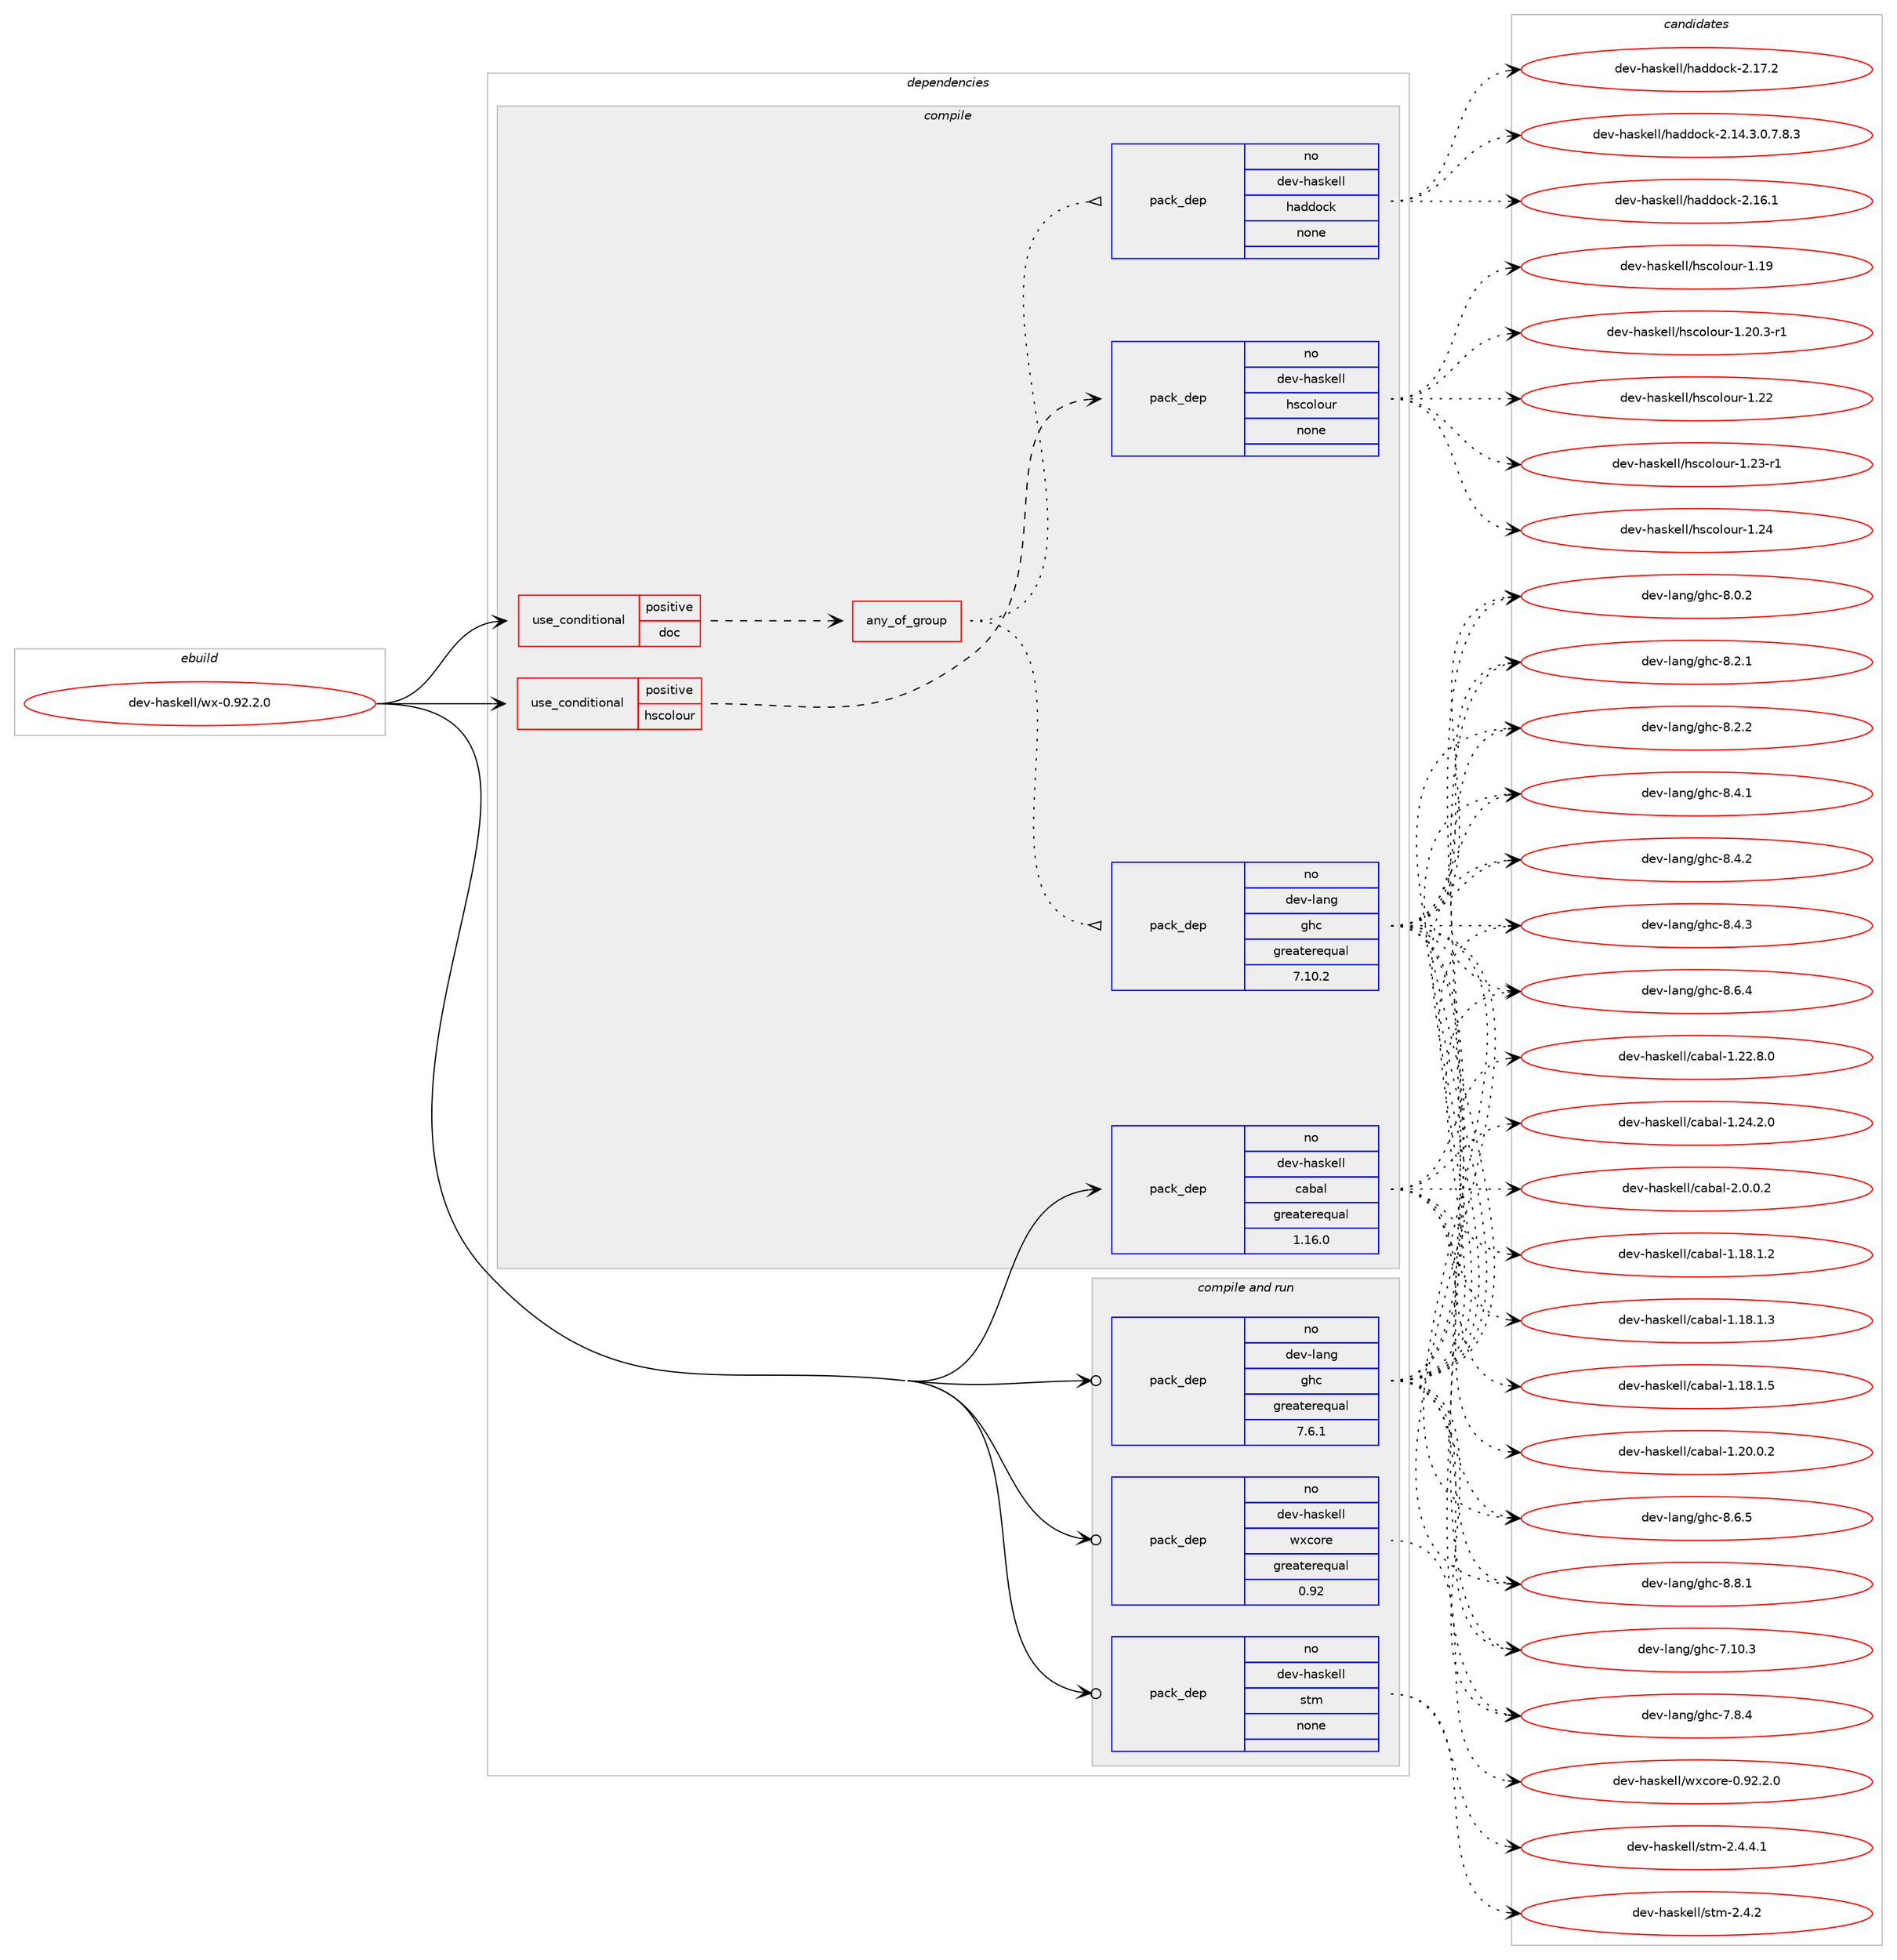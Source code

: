 digraph prolog {

# *************
# Graph options
# *************

newrank=true;
concentrate=true;
compound=true;
graph [rankdir=LR,fontname=Helvetica,fontsize=10,ranksep=1.5];#, ranksep=2.5, nodesep=0.2];
edge  [arrowhead=vee];
node  [fontname=Helvetica,fontsize=10];

# **********
# The ebuild
# **********

subgraph cluster_leftcol {
color=gray;
rank=same;
label=<<i>ebuild</i>>;
id [label="dev-haskell/wx-0.92.2.0", color=red, width=4, href="../dev-haskell/wx-0.92.2.0.svg"];
}

# ****************
# The dependencies
# ****************

subgraph cluster_midcol {
color=gray;
label=<<i>dependencies</i>>;
subgraph cluster_compile {
fillcolor="#eeeeee";
style=filled;
label=<<i>compile</i>>;
subgraph cond128199 {
dependency547906 [label=<<TABLE BORDER="0" CELLBORDER="1" CELLSPACING="0" CELLPADDING="4"><TR><TD ROWSPAN="3" CELLPADDING="10">use_conditional</TD></TR><TR><TD>positive</TD></TR><TR><TD>doc</TD></TR></TABLE>>, shape=none, color=red];
subgraph any10724 {
dependency547907 [label=<<TABLE BORDER="0" CELLBORDER="1" CELLSPACING="0" CELLPADDING="4"><TR><TD CELLPADDING="10">any_of_group</TD></TR></TABLE>>, shape=none, color=red];subgraph pack408626 {
dependency547908 [label=<<TABLE BORDER="0" CELLBORDER="1" CELLSPACING="0" CELLPADDING="4" WIDTH="220"><TR><TD ROWSPAN="6" CELLPADDING="30">pack_dep</TD></TR><TR><TD WIDTH="110">no</TD></TR><TR><TD>dev-haskell</TD></TR><TR><TD>haddock</TD></TR><TR><TD>none</TD></TR><TR><TD></TD></TR></TABLE>>, shape=none, color=blue];
}
dependency547907:e -> dependency547908:w [weight=20,style="dotted",arrowhead="oinv"];
subgraph pack408627 {
dependency547909 [label=<<TABLE BORDER="0" CELLBORDER="1" CELLSPACING="0" CELLPADDING="4" WIDTH="220"><TR><TD ROWSPAN="6" CELLPADDING="30">pack_dep</TD></TR><TR><TD WIDTH="110">no</TD></TR><TR><TD>dev-lang</TD></TR><TR><TD>ghc</TD></TR><TR><TD>greaterequal</TD></TR><TR><TD>7.10.2</TD></TR></TABLE>>, shape=none, color=blue];
}
dependency547907:e -> dependency547909:w [weight=20,style="dotted",arrowhead="oinv"];
}
dependency547906:e -> dependency547907:w [weight=20,style="dashed",arrowhead="vee"];
}
id:e -> dependency547906:w [weight=20,style="solid",arrowhead="vee"];
subgraph cond128200 {
dependency547910 [label=<<TABLE BORDER="0" CELLBORDER="1" CELLSPACING="0" CELLPADDING="4"><TR><TD ROWSPAN="3" CELLPADDING="10">use_conditional</TD></TR><TR><TD>positive</TD></TR><TR><TD>hscolour</TD></TR></TABLE>>, shape=none, color=red];
subgraph pack408628 {
dependency547911 [label=<<TABLE BORDER="0" CELLBORDER="1" CELLSPACING="0" CELLPADDING="4" WIDTH="220"><TR><TD ROWSPAN="6" CELLPADDING="30">pack_dep</TD></TR><TR><TD WIDTH="110">no</TD></TR><TR><TD>dev-haskell</TD></TR><TR><TD>hscolour</TD></TR><TR><TD>none</TD></TR><TR><TD></TD></TR></TABLE>>, shape=none, color=blue];
}
dependency547910:e -> dependency547911:w [weight=20,style="dashed",arrowhead="vee"];
}
id:e -> dependency547910:w [weight=20,style="solid",arrowhead="vee"];
subgraph pack408629 {
dependency547912 [label=<<TABLE BORDER="0" CELLBORDER="1" CELLSPACING="0" CELLPADDING="4" WIDTH="220"><TR><TD ROWSPAN="6" CELLPADDING="30">pack_dep</TD></TR><TR><TD WIDTH="110">no</TD></TR><TR><TD>dev-haskell</TD></TR><TR><TD>cabal</TD></TR><TR><TD>greaterequal</TD></TR><TR><TD>1.16.0</TD></TR></TABLE>>, shape=none, color=blue];
}
id:e -> dependency547912:w [weight=20,style="solid",arrowhead="vee"];
}
subgraph cluster_compileandrun {
fillcolor="#eeeeee";
style=filled;
label=<<i>compile and run</i>>;
subgraph pack408630 {
dependency547913 [label=<<TABLE BORDER="0" CELLBORDER="1" CELLSPACING="0" CELLPADDING="4" WIDTH="220"><TR><TD ROWSPAN="6" CELLPADDING="30">pack_dep</TD></TR><TR><TD WIDTH="110">no</TD></TR><TR><TD>dev-haskell</TD></TR><TR><TD>stm</TD></TR><TR><TD>none</TD></TR><TR><TD></TD></TR></TABLE>>, shape=none, color=blue];
}
id:e -> dependency547913:w [weight=20,style="solid",arrowhead="odotvee"];
subgraph pack408631 {
dependency547914 [label=<<TABLE BORDER="0" CELLBORDER="1" CELLSPACING="0" CELLPADDING="4" WIDTH="220"><TR><TD ROWSPAN="6" CELLPADDING="30">pack_dep</TD></TR><TR><TD WIDTH="110">no</TD></TR><TR><TD>dev-haskell</TD></TR><TR><TD>wxcore</TD></TR><TR><TD>greaterequal</TD></TR><TR><TD>0.92</TD></TR></TABLE>>, shape=none, color=blue];
}
id:e -> dependency547914:w [weight=20,style="solid",arrowhead="odotvee"];
subgraph pack408632 {
dependency547915 [label=<<TABLE BORDER="0" CELLBORDER="1" CELLSPACING="0" CELLPADDING="4" WIDTH="220"><TR><TD ROWSPAN="6" CELLPADDING="30">pack_dep</TD></TR><TR><TD WIDTH="110">no</TD></TR><TR><TD>dev-lang</TD></TR><TR><TD>ghc</TD></TR><TR><TD>greaterequal</TD></TR><TR><TD>7.6.1</TD></TR></TABLE>>, shape=none, color=blue];
}
id:e -> dependency547915:w [weight=20,style="solid",arrowhead="odotvee"];
}
subgraph cluster_run {
fillcolor="#eeeeee";
style=filled;
label=<<i>run</i>>;
}
}

# **************
# The candidates
# **************

subgraph cluster_choices {
rank=same;
color=gray;
label=<<i>candidates</i>>;

subgraph choice408626 {
color=black;
nodesep=1;
choice1001011184510497115107101108108471049710010011199107455046495246514648465546564651 [label="dev-haskell/haddock-2.14.3.0.7.8.3", color=red, width=4,href="../dev-haskell/haddock-2.14.3.0.7.8.3.svg"];
choice100101118451049711510710110810847104971001001119910745504649544649 [label="dev-haskell/haddock-2.16.1", color=red, width=4,href="../dev-haskell/haddock-2.16.1.svg"];
choice100101118451049711510710110810847104971001001119910745504649554650 [label="dev-haskell/haddock-2.17.2", color=red, width=4,href="../dev-haskell/haddock-2.17.2.svg"];
dependency547908:e -> choice1001011184510497115107101108108471049710010011199107455046495246514648465546564651:w [style=dotted,weight="100"];
dependency547908:e -> choice100101118451049711510710110810847104971001001119910745504649544649:w [style=dotted,weight="100"];
dependency547908:e -> choice100101118451049711510710110810847104971001001119910745504649554650:w [style=dotted,weight="100"];
}
subgraph choice408627 {
color=black;
nodesep=1;
choice1001011184510897110103471031049945554649484651 [label="dev-lang/ghc-7.10.3", color=red, width=4,href="../dev-lang/ghc-7.10.3.svg"];
choice10010111845108971101034710310499455546564652 [label="dev-lang/ghc-7.8.4", color=red, width=4,href="../dev-lang/ghc-7.8.4.svg"];
choice10010111845108971101034710310499455646484650 [label="dev-lang/ghc-8.0.2", color=red, width=4,href="../dev-lang/ghc-8.0.2.svg"];
choice10010111845108971101034710310499455646504649 [label="dev-lang/ghc-8.2.1", color=red, width=4,href="../dev-lang/ghc-8.2.1.svg"];
choice10010111845108971101034710310499455646504650 [label="dev-lang/ghc-8.2.2", color=red, width=4,href="../dev-lang/ghc-8.2.2.svg"];
choice10010111845108971101034710310499455646524649 [label="dev-lang/ghc-8.4.1", color=red, width=4,href="../dev-lang/ghc-8.4.1.svg"];
choice10010111845108971101034710310499455646524650 [label="dev-lang/ghc-8.4.2", color=red, width=4,href="../dev-lang/ghc-8.4.2.svg"];
choice10010111845108971101034710310499455646524651 [label="dev-lang/ghc-8.4.3", color=red, width=4,href="../dev-lang/ghc-8.4.3.svg"];
choice10010111845108971101034710310499455646544652 [label="dev-lang/ghc-8.6.4", color=red, width=4,href="../dev-lang/ghc-8.6.4.svg"];
choice10010111845108971101034710310499455646544653 [label="dev-lang/ghc-8.6.5", color=red, width=4,href="../dev-lang/ghc-8.6.5.svg"];
choice10010111845108971101034710310499455646564649 [label="dev-lang/ghc-8.8.1", color=red, width=4,href="../dev-lang/ghc-8.8.1.svg"];
dependency547909:e -> choice1001011184510897110103471031049945554649484651:w [style=dotted,weight="100"];
dependency547909:e -> choice10010111845108971101034710310499455546564652:w [style=dotted,weight="100"];
dependency547909:e -> choice10010111845108971101034710310499455646484650:w [style=dotted,weight="100"];
dependency547909:e -> choice10010111845108971101034710310499455646504649:w [style=dotted,weight="100"];
dependency547909:e -> choice10010111845108971101034710310499455646504650:w [style=dotted,weight="100"];
dependency547909:e -> choice10010111845108971101034710310499455646524649:w [style=dotted,weight="100"];
dependency547909:e -> choice10010111845108971101034710310499455646524650:w [style=dotted,weight="100"];
dependency547909:e -> choice10010111845108971101034710310499455646524651:w [style=dotted,weight="100"];
dependency547909:e -> choice10010111845108971101034710310499455646544652:w [style=dotted,weight="100"];
dependency547909:e -> choice10010111845108971101034710310499455646544653:w [style=dotted,weight="100"];
dependency547909:e -> choice10010111845108971101034710310499455646564649:w [style=dotted,weight="100"];
}
subgraph choice408628 {
color=black;
nodesep=1;
choice100101118451049711510710110810847104115991111081111171144549464957 [label="dev-haskell/hscolour-1.19", color=red, width=4,href="../dev-haskell/hscolour-1.19.svg"];
choice10010111845104971151071011081084710411599111108111117114454946504846514511449 [label="dev-haskell/hscolour-1.20.3-r1", color=red, width=4,href="../dev-haskell/hscolour-1.20.3-r1.svg"];
choice100101118451049711510710110810847104115991111081111171144549465050 [label="dev-haskell/hscolour-1.22", color=red, width=4,href="../dev-haskell/hscolour-1.22.svg"];
choice1001011184510497115107101108108471041159911110811111711445494650514511449 [label="dev-haskell/hscolour-1.23-r1", color=red, width=4,href="../dev-haskell/hscolour-1.23-r1.svg"];
choice100101118451049711510710110810847104115991111081111171144549465052 [label="dev-haskell/hscolour-1.24", color=red, width=4,href="../dev-haskell/hscolour-1.24.svg"];
dependency547911:e -> choice100101118451049711510710110810847104115991111081111171144549464957:w [style=dotted,weight="100"];
dependency547911:e -> choice10010111845104971151071011081084710411599111108111117114454946504846514511449:w [style=dotted,weight="100"];
dependency547911:e -> choice100101118451049711510710110810847104115991111081111171144549465050:w [style=dotted,weight="100"];
dependency547911:e -> choice1001011184510497115107101108108471041159911110811111711445494650514511449:w [style=dotted,weight="100"];
dependency547911:e -> choice100101118451049711510710110810847104115991111081111171144549465052:w [style=dotted,weight="100"];
}
subgraph choice408629 {
color=black;
nodesep=1;
choice10010111845104971151071011081084799979897108454946495646494650 [label="dev-haskell/cabal-1.18.1.2", color=red, width=4,href="../dev-haskell/cabal-1.18.1.2.svg"];
choice10010111845104971151071011081084799979897108454946495646494651 [label="dev-haskell/cabal-1.18.1.3", color=red, width=4,href="../dev-haskell/cabal-1.18.1.3.svg"];
choice10010111845104971151071011081084799979897108454946495646494653 [label="dev-haskell/cabal-1.18.1.5", color=red, width=4,href="../dev-haskell/cabal-1.18.1.5.svg"];
choice10010111845104971151071011081084799979897108454946504846484650 [label="dev-haskell/cabal-1.20.0.2", color=red, width=4,href="../dev-haskell/cabal-1.20.0.2.svg"];
choice10010111845104971151071011081084799979897108454946505046564648 [label="dev-haskell/cabal-1.22.8.0", color=red, width=4,href="../dev-haskell/cabal-1.22.8.0.svg"];
choice10010111845104971151071011081084799979897108454946505246504648 [label="dev-haskell/cabal-1.24.2.0", color=red, width=4,href="../dev-haskell/cabal-1.24.2.0.svg"];
choice100101118451049711510710110810847999798971084550464846484650 [label="dev-haskell/cabal-2.0.0.2", color=red, width=4,href="../dev-haskell/cabal-2.0.0.2.svg"];
dependency547912:e -> choice10010111845104971151071011081084799979897108454946495646494650:w [style=dotted,weight="100"];
dependency547912:e -> choice10010111845104971151071011081084799979897108454946495646494651:w [style=dotted,weight="100"];
dependency547912:e -> choice10010111845104971151071011081084799979897108454946495646494653:w [style=dotted,weight="100"];
dependency547912:e -> choice10010111845104971151071011081084799979897108454946504846484650:w [style=dotted,weight="100"];
dependency547912:e -> choice10010111845104971151071011081084799979897108454946505046564648:w [style=dotted,weight="100"];
dependency547912:e -> choice10010111845104971151071011081084799979897108454946505246504648:w [style=dotted,weight="100"];
dependency547912:e -> choice100101118451049711510710110810847999798971084550464846484650:w [style=dotted,weight="100"];
}
subgraph choice408630 {
color=black;
nodesep=1;
choice100101118451049711510710110810847115116109455046524650 [label="dev-haskell/stm-2.4.2", color=red, width=4,href="../dev-haskell/stm-2.4.2.svg"];
choice1001011184510497115107101108108471151161094550465246524649 [label="dev-haskell/stm-2.4.4.1", color=red, width=4,href="../dev-haskell/stm-2.4.4.1.svg"];
dependency547913:e -> choice100101118451049711510710110810847115116109455046524650:w [style=dotted,weight="100"];
dependency547913:e -> choice1001011184510497115107101108108471151161094550465246524649:w [style=dotted,weight="100"];
}
subgraph choice408631 {
color=black;
nodesep=1;
choice10010111845104971151071011081084711912099111114101454846575046504648 [label="dev-haskell/wxcore-0.92.2.0", color=red, width=4,href="../dev-haskell/wxcore-0.92.2.0.svg"];
dependency547914:e -> choice10010111845104971151071011081084711912099111114101454846575046504648:w [style=dotted,weight="100"];
}
subgraph choice408632 {
color=black;
nodesep=1;
choice1001011184510897110103471031049945554649484651 [label="dev-lang/ghc-7.10.3", color=red, width=4,href="../dev-lang/ghc-7.10.3.svg"];
choice10010111845108971101034710310499455546564652 [label="dev-lang/ghc-7.8.4", color=red, width=4,href="../dev-lang/ghc-7.8.4.svg"];
choice10010111845108971101034710310499455646484650 [label="dev-lang/ghc-8.0.2", color=red, width=4,href="../dev-lang/ghc-8.0.2.svg"];
choice10010111845108971101034710310499455646504649 [label="dev-lang/ghc-8.2.1", color=red, width=4,href="../dev-lang/ghc-8.2.1.svg"];
choice10010111845108971101034710310499455646504650 [label="dev-lang/ghc-8.2.2", color=red, width=4,href="../dev-lang/ghc-8.2.2.svg"];
choice10010111845108971101034710310499455646524649 [label="dev-lang/ghc-8.4.1", color=red, width=4,href="../dev-lang/ghc-8.4.1.svg"];
choice10010111845108971101034710310499455646524650 [label="dev-lang/ghc-8.4.2", color=red, width=4,href="../dev-lang/ghc-8.4.2.svg"];
choice10010111845108971101034710310499455646524651 [label="dev-lang/ghc-8.4.3", color=red, width=4,href="../dev-lang/ghc-8.4.3.svg"];
choice10010111845108971101034710310499455646544652 [label="dev-lang/ghc-8.6.4", color=red, width=4,href="../dev-lang/ghc-8.6.4.svg"];
choice10010111845108971101034710310499455646544653 [label="dev-lang/ghc-8.6.5", color=red, width=4,href="../dev-lang/ghc-8.6.5.svg"];
choice10010111845108971101034710310499455646564649 [label="dev-lang/ghc-8.8.1", color=red, width=4,href="../dev-lang/ghc-8.8.1.svg"];
dependency547915:e -> choice1001011184510897110103471031049945554649484651:w [style=dotted,weight="100"];
dependency547915:e -> choice10010111845108971101034710310499455546564652:w [style=dotted,weight="100"];
dependency547915:e -> choice10010111845108971101034710310499455646484650:w [style=dotted,weight="100"];
dependency547915:e -> choice10010111845108971101034710310499455646504649:w [style=dotted,weight="100"];
dependency547915:e -> choice10010111845108971101034710310499455646504650:w [style=dotted,weight="100"];
dependency547915:e -> choice10010111845108971101034710310499455646524649:w [style=dotted,weight="100"];
dependency547915:e -> choice10010111845108971101034710310499455646524650:w [style=dotted,weight="100"];
dependency547915:e -> choice10010111845108971101034710310499455646524651:w [style=dotted,weight="100"];
dependency547915:e -> choice10010111845108971101034710310499455646544652:w [style=dotted,weight="100"];
dependency547915:e -> choice10010111845108971101034710310499455646544653:w [style=dotted,weight="100"];
dependency547915:e -> choice10010111845108971101034710310499455646564649:w [style=dotted,weight="100"];
}
}

}
